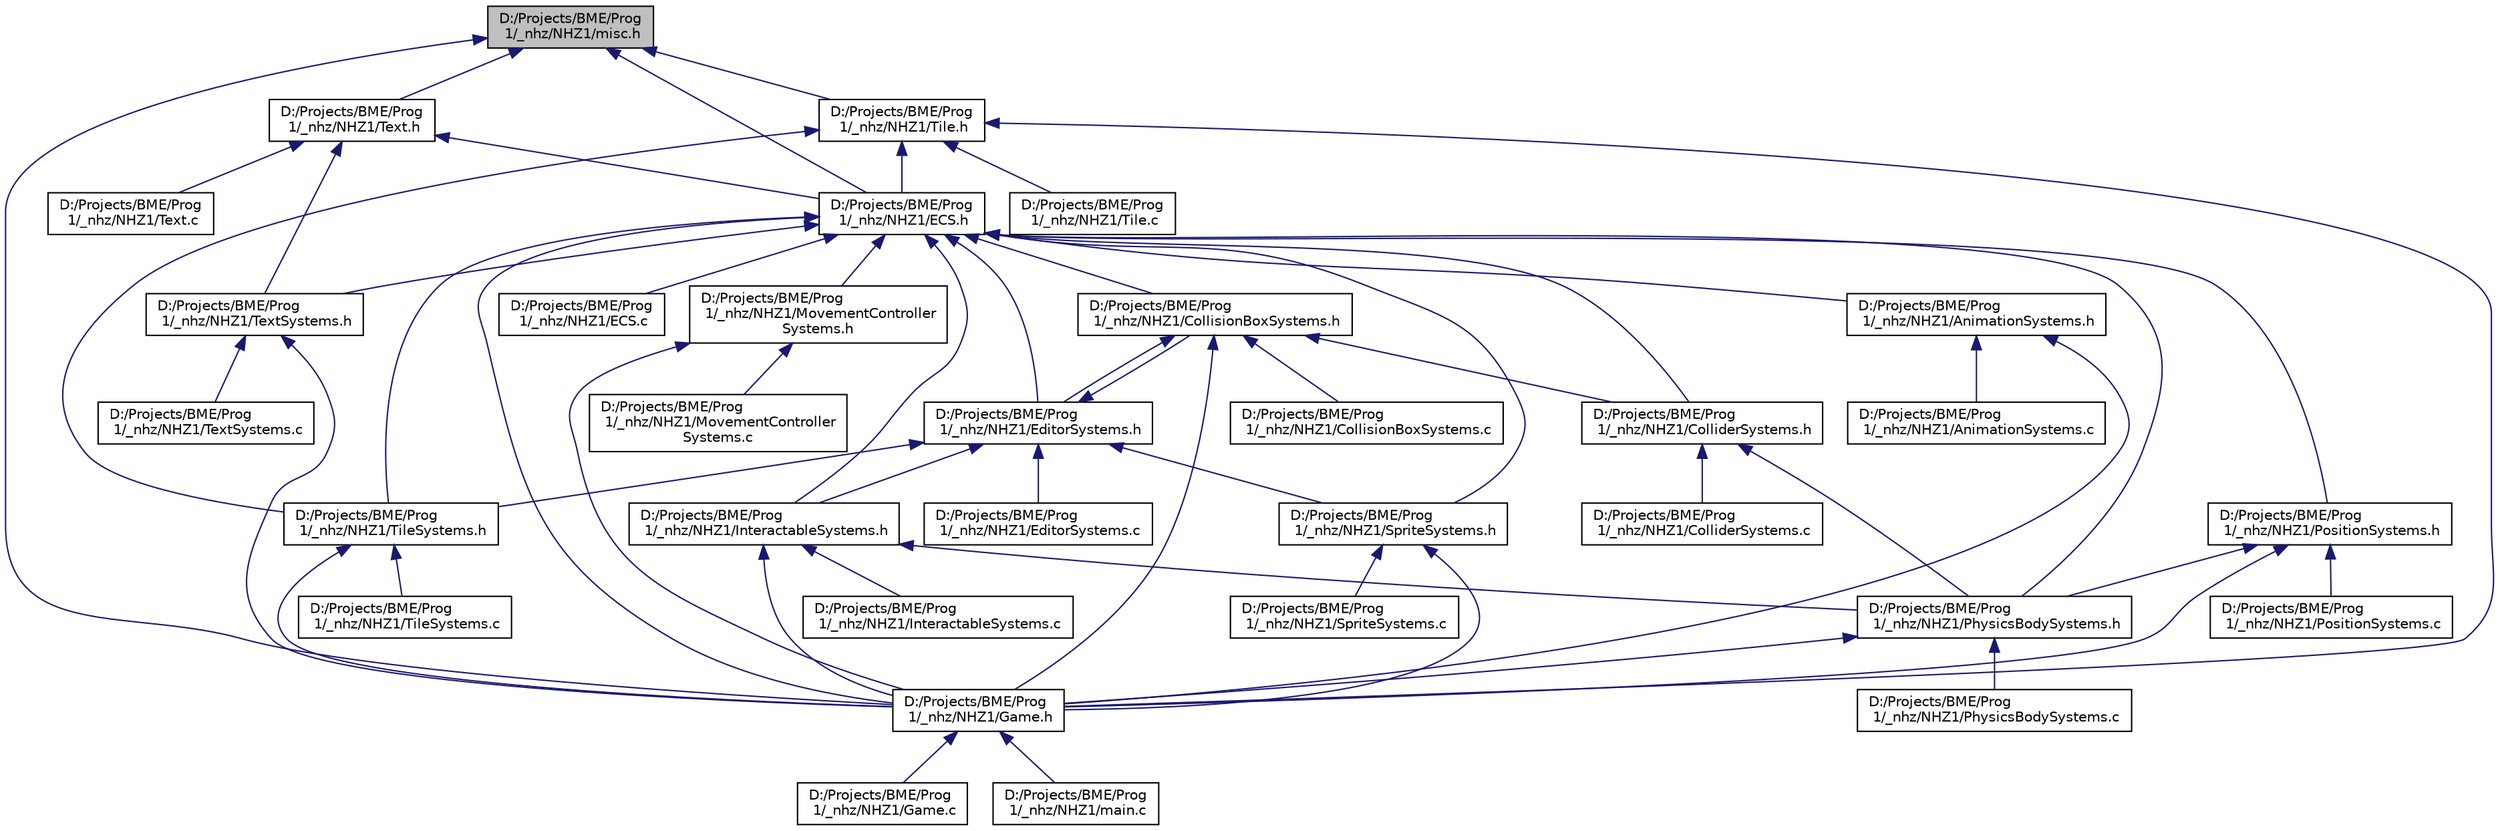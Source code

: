 digraph "D:/Projects/BME/Prog 1/_nhz/NHZ1/misc.h"
{
 // LATEX_PDF_SIZE
  edge [fontname="Helvetica",fontsize="10",labelfontname="Helvetica",labelfontsize="10"];
  node [fontname="Helvetica",fontsize="10",shape=record];
  Node1 [label="D:/Projects/BME/Prog\l 1/_nhz/NHZ1/misc.h",height=0.2,width=0.4,color="black", fillcolor="grey75", style="filled", fontcolor="black",tooltip=" "];
  Node1 -> Node2 [dir="back",color="midnightblue",fontsize="10",style="solid",fontname="Helvetica"];
  Node2 [label="D:/Projects/BME/Prog\l 1/_nhz/NHZ1/ECS.h",height=0.2,width=0.4,color="black", fillcolor="white", style="filled",URL="$_e_c_s_8h.html",tooltip=" "];
  Node2 -> Node3 [dir="back",color="midnightblue",fontsize="10",style="solid",fontname="Helvetica"];
  Node3 [label="D:/Projects/BME/Prog\l 1/_nhz/NHZ1/AnimationSystems.h",height=0.2,width=0.4,color="black", fillcolor="white", style="filled",URL="$_animation_systems_8h.html",tooltip=" "];
  Node3 -> Node4 [dir="back",color="midnightblue",fontsize="10",style="solid",fontname="Helvetica"];
  Node4 [label="D:/Projects/BME/Prog\l 1/_nhz/NHZ1/AnimationSystems.c",height=0.2,width=0.4,color="black", fillcolor="white", style="filled",URL="$_animation_systems_8c.html",tooltip=" "];
  Node3 -> Node5 [dir="back",color="midnightblue",fontsize="10",style="solid",fontname="Helvetica"];
  Node5 [label="D:/Projects/BME/Prog\l 1/_nhz/NHZ1/Game.h",height=0.2,width=0.4,color="black", fillcolor="white", style="filled",URL="$_game_8h.html",tooltip=" "];
  Node5 -> Node6 [dir="back",color="midnightblue",fontsize="10",style="solid",fontname="Helvetica"];
  Node6 [label="D:/Projects/BME/Prog\l 1/_nhz/NHZ1/Game.c",height=0.2,width=0.4,color="black", fillcolor="white", style="filled",URL="$_game_8c.html",tooltip=" "];
  Node5 -> Node7 [dir="back",color="midnightblue",fontsize="10",style="solid",fontname="Helvetica"];
  Node7 [label="D:/Projects/BME/Prog\l 1/_nhz/NHZ1/main.c",height=0.2,width=0.4,color="black", fillcolor="white", style="filled",URL="$main_8c.html",tooltip=" "];
  Node2 -> Node8 [dir="back",color="midnightblue",fontsize="10",style="solid",fontname="Helvetica"];
  Node8 [label="D:/Projects/BME/Prog\l 1/_nhz/NHZ1/ColliderSystems.h",height=0.2,width=0.4,color="black", fillcolor="white", style="filled",URL="$_collider_systems_8h.html",tooltip=" "];
  Node8 -> Node9 [dir="back",color="midnightblue",fontsize="10",style="solid",fontname="Helvetica"];
  Node9 [label="D:/Projects/BME/Prog\l 1/_nhz/NHZ1/ColliderSystems.c",height=0.2,width=0.4,color="black", fillcolor="white", style="filled",URL="$_collider_systems_8c.html",tooltip=" "];
  Node8 -> Node10 [dir="back",color="midnightblue",fontsize="10",style="solid",fontname="Helvetica"];
  Node10 [label="D:/Projects/BME/Prog\l 1/_nhz/NHZ1/PhysicsBodySystems.h",height=0.2,width=0.4,color="black", fillcolor="white", style="filled",URL="$_physics_body_systems_8h.html",tooltip=" "];
  Node10 -> Node5 [dir="back",color="midnightblue",fontsize="10",style="solid",fontname="Helvetica"];
  Node10 -> Node11 [dir="back",color="midnightblue",fontsize="10",style="solid",fontname="Helvetica"];
  Node11 [label="D:/Projects/BME/Prog\l 1/_nhz/NHZ1/PhysicsBodySystems.c",height=0.2,width=0.4,color="black", fillcolor="white", style="filled",URL="$_physics_body_systems_8c.html",tooltip=" "];
  Node2 -> Node12 [dir="back",color="midnightblue",fontsize="10",style="solid",fontname="Helvetica"];
  Node12 [label="D:/Projects/BME/Prog\l 1/_nhz/NHZ1/CollisionBoxSystems.h",height=0.2,width=0.4,color="black", fillcolor="white", style="filled",URL="$_collision_box_systems_8h.html",tooltip=" "];
  Node12 -> Node8 [dir="back",color="midnightblue",fontsize="10",style="solid",fontname="Helvetica"];
  Node12 -> Node13 [dir="back",color="midnightblue",fontsize="10",style="solid",fontname="Helvetica"];
  Node13 [label="D:/Projects/BME/Prog\l 1/_nhz/NHZ1/CollisionBoxSystems.c",height=0.2,width=0.4,color="black", fillcolor="white", style="filled",URL="$_collision_box_systems_8c.html",tooltip=" "];
  Node12 -> Node14 [dir="back",color="midnightblue",fontsize="10",style="solid",fontname="Helvetica"];
  Node14 [label="D:/Projects/BME/Prog\l 1/_nhz/NHZ1/EditorSystems.h",height=0.2,width=0.4,color="black", fillcolor="white", style="filled",URL="$_editor_systems_8h.html",tooltip=" "];
  Node14 -> Node12 [dir="back",color="midnightblue",fontsize="10",style="solid",fontname="Helvetica"];
  Node14 -> Node15 [dir="back",color="midnightblue",fontsize="10",style="solid",fontname="Helvetica"];
  Node15 [label="D:/Projects/BME/Prog\l 1/_nhz/NHZ1/EditorSystems.c",height=0.2,width=0.4,color="black", fillcolor="white", style="filled",URL="$_editor_systems_8c.html",tooltip=" "];
  Node14 -> Node16 [dir="back",color="midnightblue",fontsize="10",style="solid",fontname="Helvetica"];
  Node16 [label="D:/Projects/BME/Prog\l 1/_nhz/NHZ1/InteractableSystems.h",height=0.2,width=0.4,color="black", fillcolor="white", style="filled",URL="$_interactable_systems_8h.html",tooltip=" "];
  Node16 -> Node5 [dir="back",color="midnightblue",fontsize="10",style="solid",fontname="Helvetica"];
  Node16 -> Node17 [dir="back",color="midnightblue",fontsize="10",style="solid",fontname="Helvetica"];
  Node17 [label="D:/Projects/BME/Prog\l 1/_nhz/NHZ1/InteractableSystems.c",height=0.2,width=0.4,color="black", fillcolor="white", style="filled",URL="$_interactable_systems_8c.html",tooltip=" "];
  Node16 -> Node10 [dir="back",color="midnightblue",fontsize="10",style="solid",fontname="Helvetica"];
  Node14 -> Node18 [dir="back",color="midnightblue",fontsize="10",style="solid",fontname="Helvetica"];
  Node18 [label="D:/Projects/BME/Prog\l 1/_nhz/NHZ1/SpriteSystems.h",height=0.2,width=0.4,color="black", fillcolor="white", style="filled",URL="$_sprite_systems_8h.html",tooltip=" "];
  Node18 -> Node5 [dir="back",color="midnightblue",fontsize="10",style="solid",fontname="Helvetica"];
  Node18 -> Node19 [dir="back",color="midnightblue",fontsize="10",style="solid",fontname="Helvetica"];
  Node19 [label="D:/Projects/BME/Prog\l 1/_nhz/NHZ1/SpriteSystems.c",height=0.2,width=0.4,color="black", fillcolor="white", style="filled",URL="$_sprite_systems_8c.html",tooltip=" "];
  Node14 -> Node20 [dir="back",color="midnightblue",fontsize="10",style="solid",fontname="Helvetica"];
  Node20 [label="D:/Projects/BME/Prog\l 1/_nhz/NHZ1/TileSystems.h",height=0.2,width=0.4,color="black", fillcolor="white", style="filled",URL="$_tile_systems_8h.html",tooltip=" "];
  Node20 -> Node5 [dir="back",color="midnightblue",fontsize="10",style="solid",fontname="Helvetica"];
  Node20 -> Node21 [dir="back",color="midnightblue",fontsize="10",style="solid",fontname="Helvetica"];
  Node21 [label="D:/Projects/BME/Prog\l 1/_nhz/NHZ1/TileSystems.c",height=0.2,width=0.4,color="black", fillcolor="white", style="filled",URL="$_tile_systems_8c.html",tooltip=" "];
  Node12 -> Node5 [dir="back",color="midnightblue",fontsize="10",style="solid",fontname="Helvetica"];
  Node2 -> Node22 [dir="back",color="midnightblue",fontsize="10",style="solid",fontname="Helvetica"];
  Node22 [label="D:/Projects/BME/Prog\l 1/_nhz/NHZ1/ECS.c",height=0.2,width=0.4,color="black", fillcolor="white", style="filled",URL="$_e_c_s_8c.html",tooltip=" "];
  Node2 -> Node14 [dir="back",color="midnightblue",fontsize="10",style="solid",fontname="Helvetica"];
  Node2 -> Node5 [dir="back",color="midnightblue",fontsize="10",style="solid",fontname="Helvetica"];
  Node2 -> Node16 [dir="back",color="midnightblue",fontsize="10",style="solid",fontname="Helvetica"];
  Node2 -> Node23 [dir="back",color="midnightblue",fontsize="10",style="solid",fontname="Helvetica"];
  Node23 [label="D:/Projects/BME/Prog\l 1/_nhz/NHZ1/MovementController\lSystems.h",height=0.2,width=0.4,color="black", fillcolor="white", style="filled",URL="$_movement_controller_systems_8h.html",tooltip=" "];
  Node23 -> Node5 [dir="back",color="midnightblue",fontsize="10",style="solid",fontname="Helvetica"];
  Node23 -> Node24 [dir="back",color="midnightblue",fontsize="10",style="solid",fontname="Helvetica"];
  Node24 [label="D:/Projects/BME/Prog\l 1/_nhz/NHZ1/MovementController\lSystems.c",height=0.2,width=0.4,color="black", fillcolor="white", style="filled",URL="$_movement_controller_systems_8c.html",tooltip=" "];
  Node2 -> Node10 [dir="back",color="midnightblue",fontsize="10",style="solid",fontname="Helvetica"];
  Node2 -> Node25 [dir="back",color="midnightblue",fontsize="10",style="solid",fontname="Helvetica"];
  Node25 [label="D:/Projects/BME/Prog\l 1/_nhz/NHZ1/PositionSystems.h",height=0.2,width=0.4,color="black", fillcolor="white", style="filled",URL="$_position_systems_8h.html",tooltip=" "];
  Node25 -> Node5 [dir="back",color="midnightblue",fontsize="10",style="solid",fontname="Helvetica"];
  Node25 -> Node10 [dir="back",color="midnightblue",fontsize="10",style="solid",fontname="Helvetica"];
  Node25 -> Node26 [dir="back",color="midnightblue",fontsize="10",style="solid",fontname="Helvetica"];
  Node26 [label="D:/Projects/BME/Prog\l 1/_nhz/NHZ1/PositionSystems.c",height=0.2,width=0.4,color="black", fillcolor="white", style="filled",URL="$_position_systems_8c.html",tooltip=" "];
  Node2 -> Node18 [dir="back",color="midnightblue",fontsize="10",style="solid",fontname="Helvetica"];
  Node2 -> Node27 [dir="back",color="midnightblue",fontsize="10",style="solid",fontname="Helvetica"];
  Node27 [label="D:/Projects/BME/Prog\l 1/_nhz/NHZ1/TextSystems.h",height=0.2,width=0.4,color="black", fillcolor="white", style="filled",URL="$_text_systems_8h.html",tooltip=" "];
  Node27 -> Node5 [dir="back",color="midnightblue",fontsize="10",style="solid",fontname="Helvetica"];
  Node27 -> Node28 [dir="back",color="midnightblue",fontsize="10",style="solid",fontname="Helvetica"];
  Node28 [label="D:/Projects/BME/Prog\l 1/_nhz/NHZ1/TextSystems.c",height=0.2,width=0.4,color="black", fillcolor="white", style="filled",URL="$_text_systems_8c.html",tooltip=" "];
  Node2 -> Node20 [dir="back",color="midnightblue",fontsize="10",style="solid",fontname="Helvetica"];
  Node1 -> Node5 [dir="back",color="midnightblue",fontsize="10",style="solid",fontname="Helvetica"];
  Node1 -> Node29 [dir="back",color="midnightblue",fontsize="10",style="solid",fontname="Helvetica"];
  Node29 [label="D:/Projects/BME/Prog\l 1/_nhz/NHZ1/Text.h",height=0.2,width=0.4,color="black", fillcolor="white", style="filled",URL="$_text_8h.html",tooltip=" "];
  Node29 -> Node2 [dir="back",color="midnightblue",fontsize="10",style="solid",fontname="Helvetica"];
  Node29 -> Node30 [dir="back",color="midnightblue",fontsize="10",style="solid",fontname="Helvetica"];
  Node30 [label="D:/Projects/BME/Prog\l 1/_nhz/NHZ1/Text.c",height=0.2,width=0.4,color="black", fillcolor="white", style="filled",URL="$_text_8c.html",tooltip=" "];
  Node29 -> Node27 [dir="back",color="midnightblue",fontsize="10",style="solid",fontname="Helvetica"];
  Node1 -> Node31 [dir="back",color="midnightblue",fontsize="10",style="solid",fontname="Helvetica"];
  Node31 [label="D:/Projects/BME/Prog\l 1/_nhz/NHZ1/Tile.h",height=0.2,width=0.4,color="black", fillcolor="white", style="filled",URL="$_tile_8h.html",tooltip=" "];
  Node31 -> Node2 [dir="back",color="midnightblue",fontsize="10",style="solid",fontname="Helvetica"];
  Node31 -> Node5 [dir="back",color="midnightblue",fontsize="10",style="solid",fontname="Helvetica"];
  Node31 -> Node32 [dir="back",color="midnightblue",fontsize="10",style="solid",fontname="Helvetica"];
  Node32 [label="D:/Projects/BME/Prog\l 1/_nhz/NHZ1/Tile.c",height=0.2,width=0.4,color="black", fillcolor="white", style="filled",URL="$_tile_8c.html",tooltip=" "];
  Node31 -> Node20 [dir="back",color="midnightblue",fontsize="10",style="solid",fontname="Helvetica"];
}
